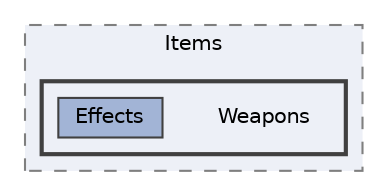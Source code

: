digraph "C:/Users/David/wkspaces/DuelMe/Assets/Scripts/Items/Weapons"
{
 // LATEX_PDF_SIZE
  bgcolor="transparent";
  edge [fontname=Helvetica,fontsize=10,labelfontname=Helvetica,labelfontsize=10];
  node [fontname=Helvetica,fontsize=10,shape=box,height=0.2,width=0.4];
  compound=true
  subgraph clusterdir_cacb26a486bf34798d3b07dfdd5162d0 {
    graph [ bgcolor="#edf0f7", pencolor="grey50", label="Items", fontname=Helvetica,fontsize=10 style="filled,dashed", URL="dir_cacb26a486bf34798d3b07dfdd5162d0.html",tooltip=""]
  subgraph clusterdir_b84635da6ea768d20ae2d9ec58065355 {
    graph [ bgcolor="#edf0f7", pencolor="grey25", label="", fontname=Helvetica,fontsize=10 style="filled,bold", URL="dir_b84635da6ea768d20ae2d9ec58065355.html",tooltip=""]
    dir_b84635da6ea768d20ae2d9ec58065355 [shape=plaintext, label="Weapons"];
  dir_b74dbef66d6e94eab9c6767cc09df53e [label="Effects", fillcolor="#a2b4d6", color="grey25", style="filled", URL="dir_b74dbef66d6e94eab9c6767cc09df53e.html",tooltip=""];
  }
  }
}
